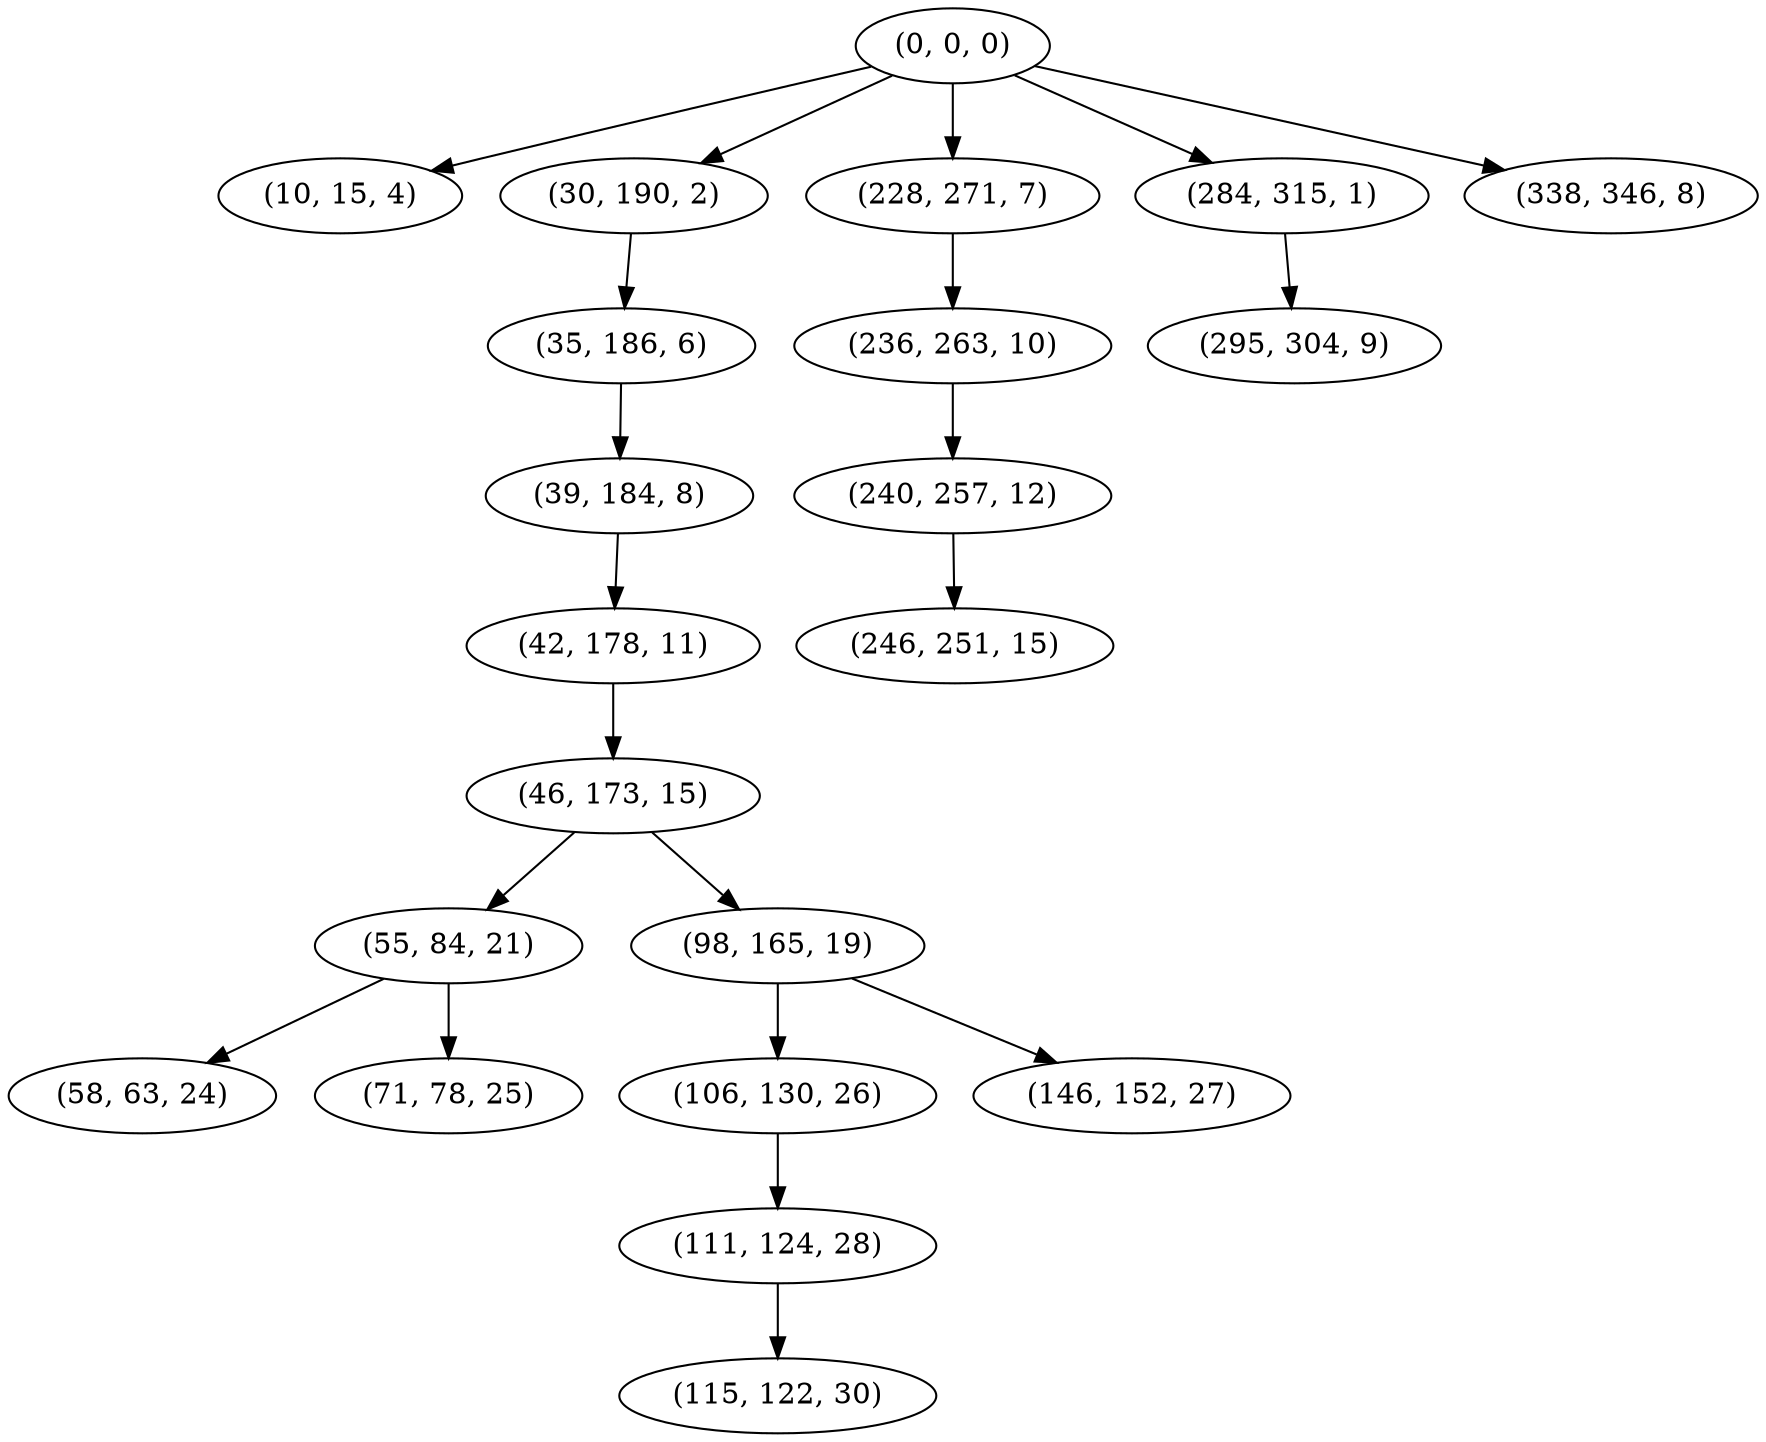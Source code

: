 digraph tree {
    "(0, 0, 0)";
    "(10, 15, 4)";
    "(30, 190, 2)";
    "(35, 186, 6)";
    "(39, 184, 8)";
    "(42, 178, 11)";
    "(46, 173, 15)";
    "(55, 84, 21)";
    "(58, 63, 24)";
    "(71, 78, 25)";
    "(98, 165, 19)";
    "(106, 130, 26)";
    "(111, 124, 28)";
    "(115, 122, 30)";
    "(146, 152, 27)";
    "(228, 271, 7)";
    "(236, 263, 10)";
    "(240, 257, 12)";
    "(246, 251, 15)";
    "(284, 315, 1)";
    "(295, 304, 9)";
    "(338, 346, 8)";
    "(0, 0, 0)" -> "(10, 15, 4)";
    "(0, 0, 0)" -> "(30, 190, 2)";
    "(0, 0, 0)" -> "(228, 271, 7)";
    "(0, 0, 0)" -> "(284, 315, 1)";
    "(0, 0, 0)" -> "(338, 346, 8)";
    "(30, 190, 2)" -> "(35, 186, 6)";
    "(35, 186, 6)" -> "(39, 184, 8)";
    "(39, 184, 8)" -> "(42, 178, 11)";
    "(42, 178, 11)" -> "(46, 173, 15)";
    "(46, 173, 15)" -> "(55, 84, 21)";
    "(46, 173, 15)" -> "(98, 165, 19)";
    "(55, 84, 21)" -> "(58, 63, 24)";
    "(55, 84, 21)" -> "(71, 78, 25)";
    "(98, 165, 19)" -> "(106, 130, 26)";
    "(98, 165, 19)" -> "(146, 152, 27)";
    "(106, 130, 26)" -> "(111, 124, 28)";
    "(111, 124, 28)" -> "(115, 122, 30)";
    "(228, 271, 7)" -> "(236, 263, 10)";
    "(236, 263, 10)" -> "(240, 257, 12)";
    "(240, 257, 12)" -> "(246, 251, 15)";
    "(284, 315, 1)" -> "(295, 304, 9)";
}
